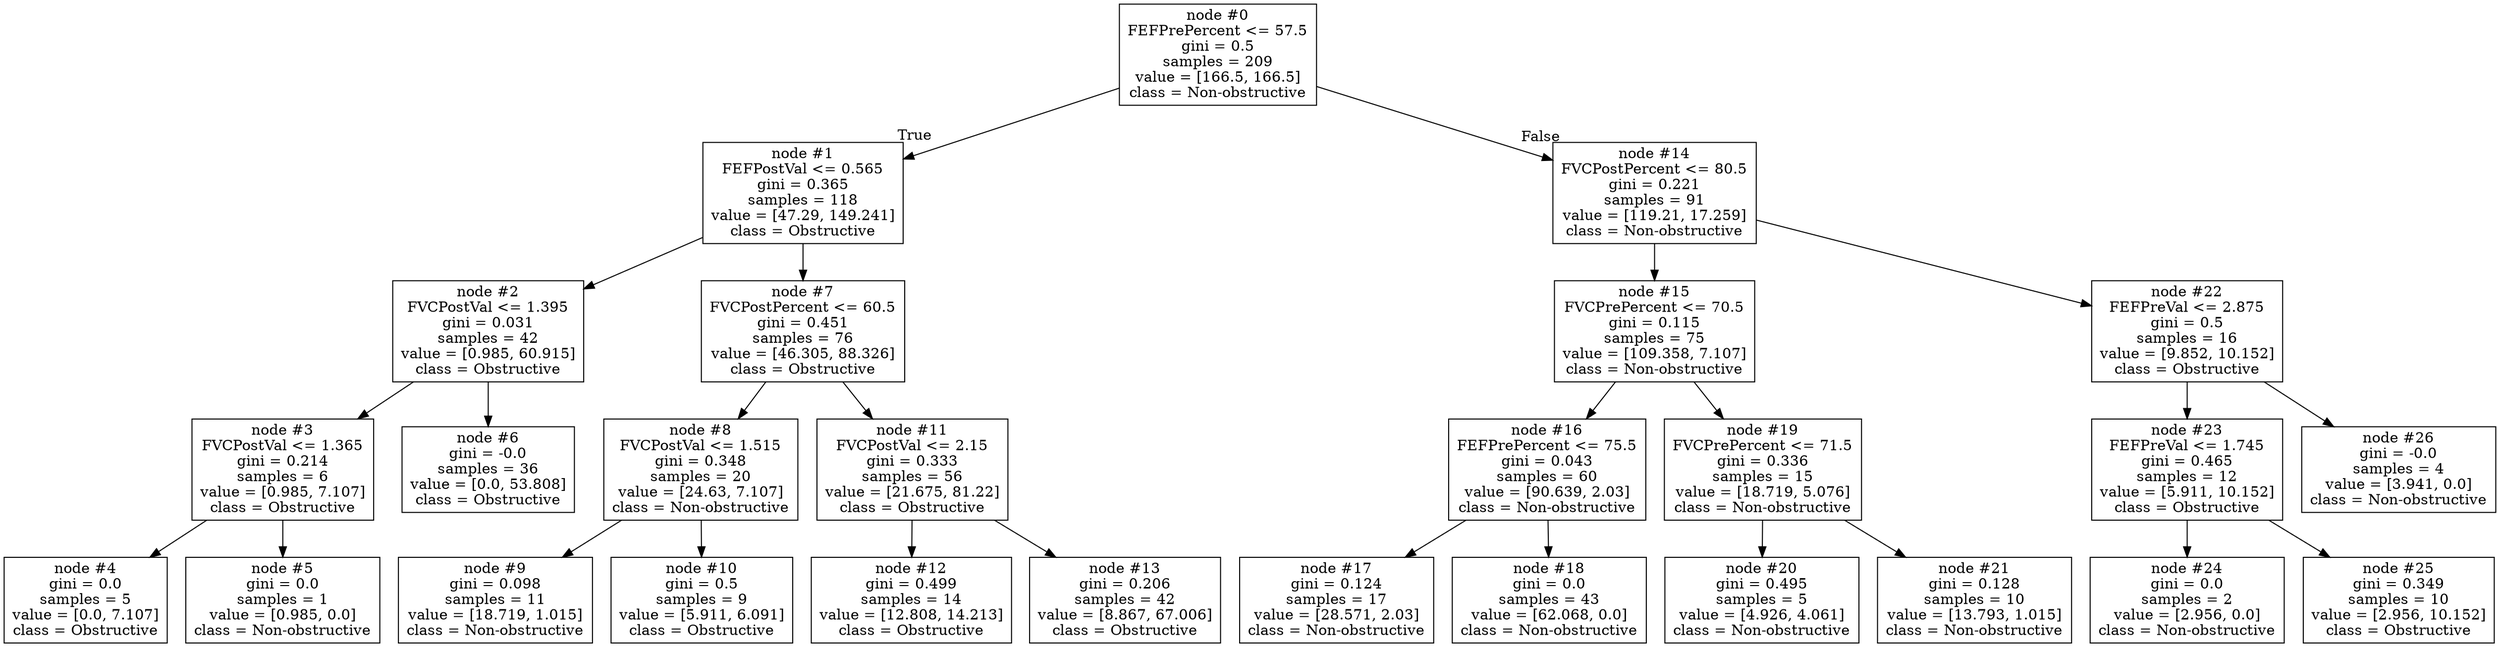 digraph Tree {
node [shape=box] ;
0 [label="node #0\nFEFPrePercent <= 57.5\ngini = 0.5\nsamples = 209\nvalue = [166.5, 166.5]\nclass = Non-obstructive"] ;
1 [label="node #1\nFEFPostVal <= 0.565\ngini = 0.365\nsamples = 118\nvalue = [47.29, 149.241]\nclass = Obstructive"] ;
0 -> 1 [labeldistance=2.5, labelangle=45, headlabel="True"] ;
2 [label="node #2\nFVCPostVal <= 1.395\ngini = 0.031\nsamples = 42\nvalue = [0.985, 60.915]\nclass = Obstructive"] ;
1 -> 2 ;
3 [label="node #3\nFVCPostVal <= 1.365\ngini = 0.214\nsamples = 6\nvalue = [0.985, 7.107]\nclass = Obstructive"] ;
2 -> 3 ;
4 [label="node #4\ngini = 0.0\nsamples = 5\nvalue = [0.0, 7.107]\nclass = Obstructive"] ;
3 -> 4 ;
5 [label="node #5\ngini = 0.0\nsamples = 1\nvalue = [0.985, 0.0]\nclass = Non-obstructive"] ;
3 -> 5 ;
6 [label="node #6\ngini = -0.0\nsamples = 36\nvalue = [0.0, 53.808]\nclass = Obstructive"] ;
2 -> 6 ;
7 [label="node #7\nFVCPostPercent <= 60.5\ngini = 0.451\nsamples = 76\nvalue = [46.305, 88.326]\nclass = Obstructive"] ;
1 -> 7 ;
8 [label="node #8\nFVCPostVal <= 1.515\ngini = 0.348\nsamples = 20\nvalue = [24.63, 7.107]\nclass = Non-obstructive"] ;
7 -> 8 ;
9 [label="node #9\ngini = 0.098\nsamples = 11\nvalue = [18.719, 1.015]\nclass = Non-obstructive"] ;
8 -> 9 ;
10 [label="node #10\ngini = 0.5\nsamples = 9\nvalue = [5.911, 6.091]\nclass = Obstructive"] ;
8 -> 10 ;
11 [label="node #11\nFVCPostVal <= 2.15\ngini = 0.333\nsamples = 56\nvalue = [21.675, 81.22]\nclass = Obstructive"] ;
7 -> 11 ;
12 [label="node #12\ngini = 0.499\nsamples = 14\nvalue = [12.808, 14.213]\nclass = Obstructive"] ;
11 -> 12 ;
13 [label="node #13\ngini = 0.206\nsamples = 42\nvalue = [8.867, 67.006]\nclass = Obstructive"] ;
11 -> 13 ;
14 [label="node #14\nFVCPostPercent <= 80.5\ngini = 0.221\nsamples = 91\nvalue = [119.21, 17.259]\nclass = Non-obstructive"] ;
0 -> 14 [labeldistance=2.5, labelangle=-45, headlabel="False"] ;
15 [label="node #15\nFVCPrePercent <= 70.5\ngini = 0.115\nsamples = 75\nvalue = [109.358, 7.107]\nclass = Non-obstructive"] ;
14 -> 15 ;
16 [label="node #16\nFEFPrePercent <= 75.5\ngini = 0.043\nsamples = 60\nvalue = [90.639, 2.03]\nclass = Non-obstructive"] ;
15 -> 16 ;
17 [label="node #17\ngini = 0.124\nsamples = 17\nvalue = [28.571, 2.03]\nclass = Non-obstructive"] ;
16 -> 17 ;
18 [label="node #18\ngini = 0.0\nsamples = 43\nvalue = [62.068, 0.0]\nclass = Non-obstructive"] ;
16 -> 18 ;
19 [label="node #19\nFVCPrePercent <= 71.5\ngini = 0.336\nsamples = 15\nvalue = [18.719, 5.076]\nclass = Non-obstructive"] ;
15 -> 19 ;
20 [label="node #20\ngini = 0.495\nsamples = 5\nvalue = [4.926, 4.061]\nclass = Non-obstructive"] ;
19 -> 20 ;
21 [label="node #21\ngini = 0.128\nsamples = 10\nvalue = [13.793, 1.015]\nclass = Non-obstructive"] ;
19 -> 21 ;
22 [label="node #22\nFEFPreVal <= 2.875\ngini = 0.5\nsamples = 16\nvalue = [9.852, 10.152]\nclass = Obstructive"] ;
14 -> 22 ;
23 [label="node #23\nFEFPreVal <= 1.745\ngini = 0.465\nsamples = 12\nvalue = [5.911, 10.152]\nclass = Obstructive"] ;
22 -> 23 ;
24 [label="node #24\ngini = 0.0\nsamples = 2\nvalue = [2.956, 0.0]\nclass = Non-obstructive"] ;
23 -> 24 ;
25 [label="node #25\ngini = 0.349\nsamples = 10\nvalue = [2.956, 10.152]\nclass = Obstructive"] ;
23 -> 25 ;
26 [label="node #26\ngini = -0.0\nsamples = 4\nvalue = [3.941, 0.0]\nclass = Non-obstructive"] ;
22 -> 26 ;
}